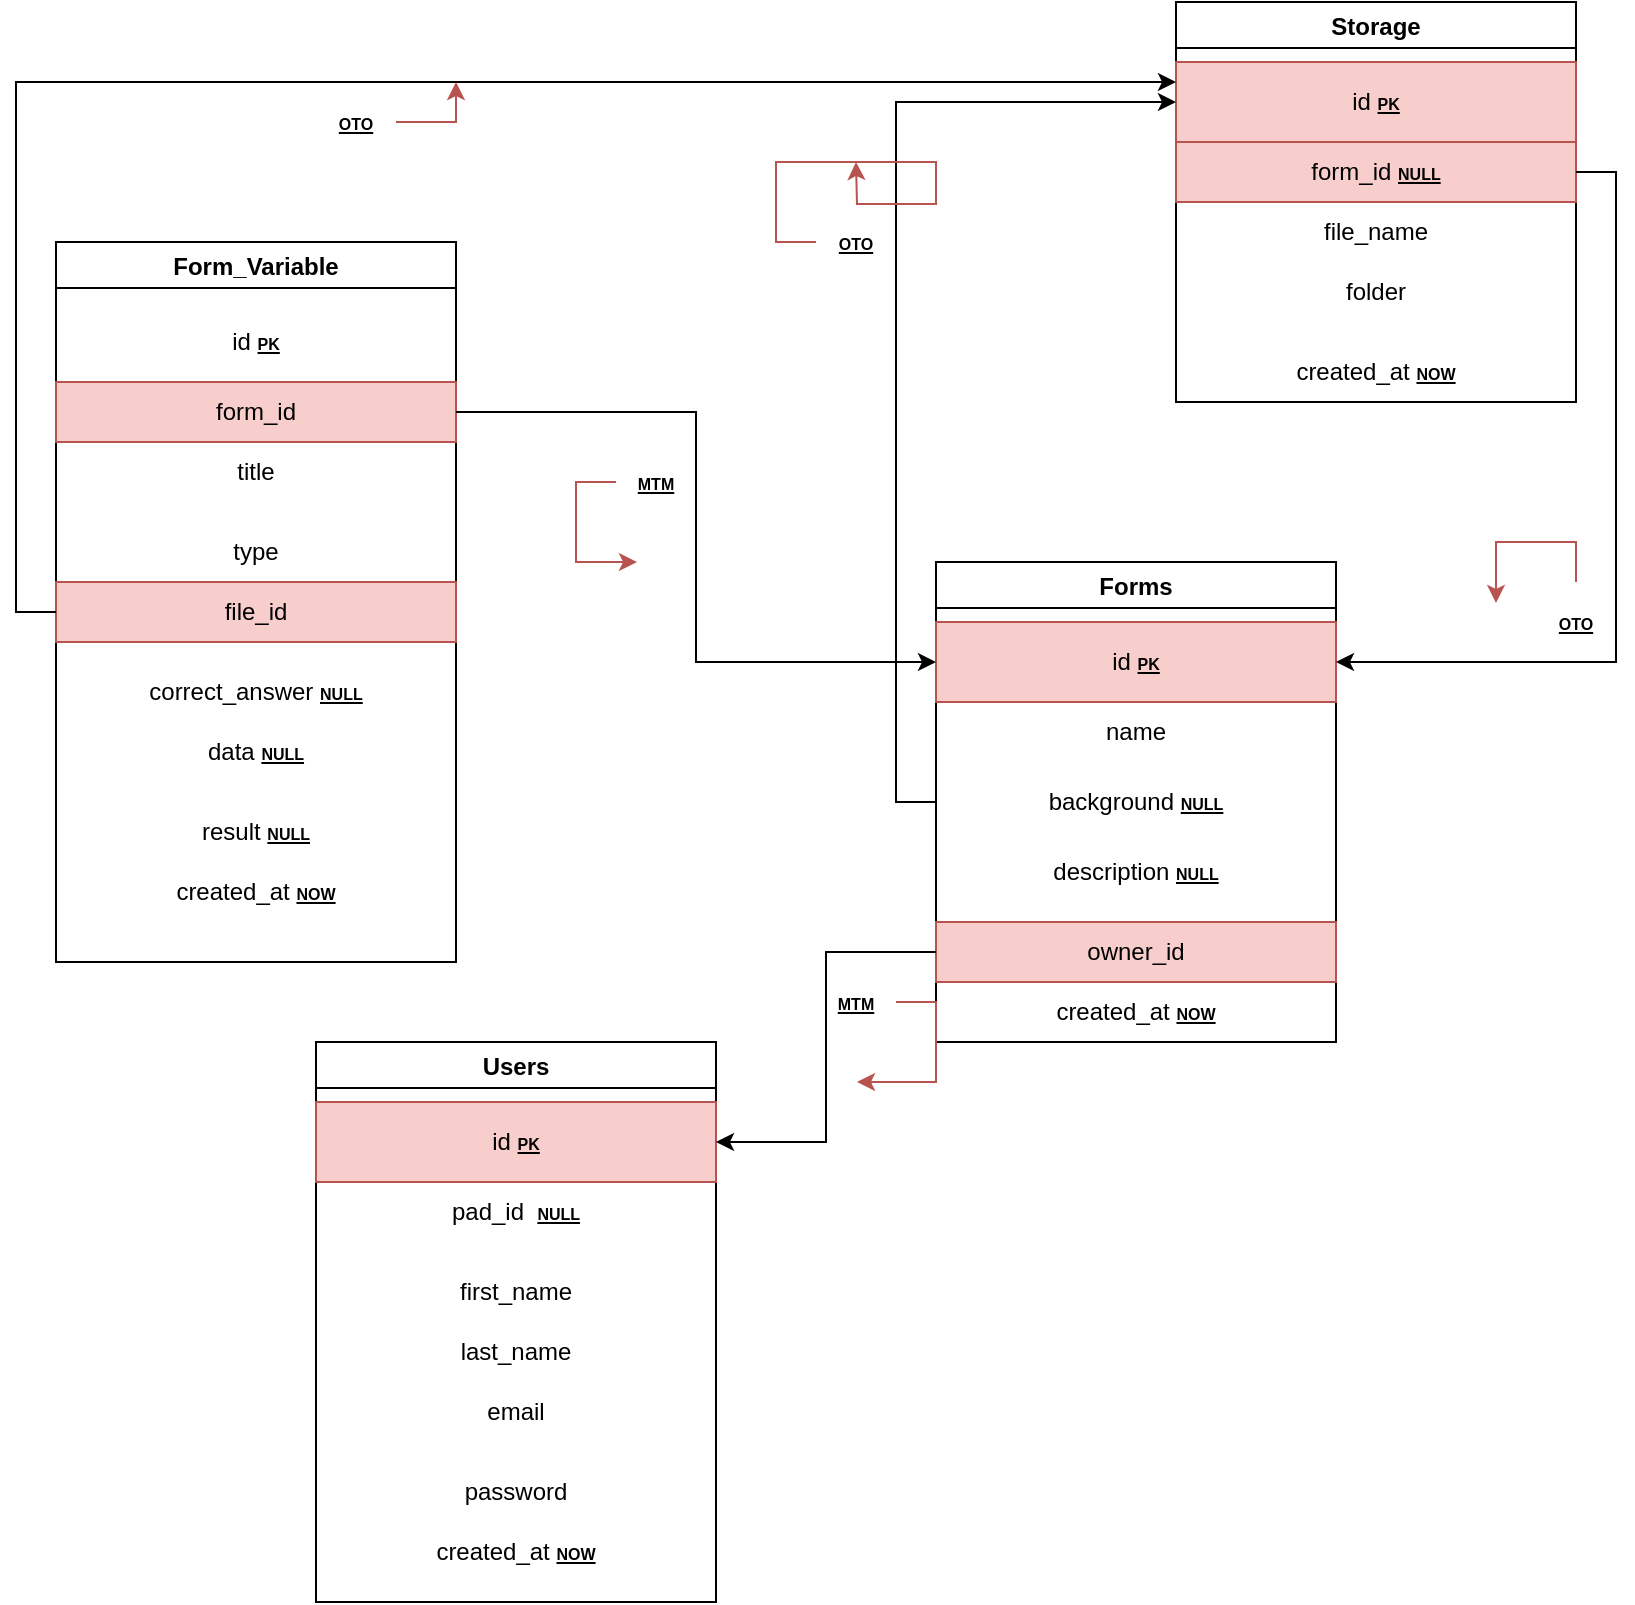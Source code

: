<mxfile version="20.3.0" type="device"><diagram name="Page-1" id="9f46799a-70d6-7492-0946-bef42562c5a5"><mxGraphModel dx="868" dy="513" grid="1" gridSize="10" guides="1" tooltips="1" connect="1" arrows="1" fold="1" page="1" pageScale="1" pageWidth="1100" pageHeight="850" background="none" math="0" shadow="0"><root><mxCell id="0"/><mxCell id="1" parent="0"/><mxCell id="I2J1kScRf1VZ4VsziFmw-1" value="Users" style="swimlane;" vertex="1" parent="1"><mxGeometry x="410" y="520" width="200" height="280" as="geometry"/></mxCell><mxCell id="I2J1kScRf1VZ4VsziFmw-2" value="id&amp;nbsp;&lt;b style=&quot;font-size: 8px;&quot;&gt;&lt;u&gt;PK&lt;/u&gt;&lt;/b&gt;" style="text;html=1;strokeColor=#b85450;fillColor=#f8cecc;align=center;verticalAlign=middle;whiteSpace=wrap;rounded=0;" vertex="1" parent="I2J1kScRf1VZ4VsziFmw-1"><mxGeometry y="30" width="200" height="40" as="geometry"/></mxCell><mxCell id="I2J1kScRf1VZ4VsziFmw-3" value="first_name" style="text;html=1;strokeColor=none;fillColor=none;align=center;verticalAlign=middle;whiteSpace=wrap;rounded=0;" vertex="1" parent="I2J1kScRf1VZ4VsziFmw-1"><mxGeometry y="110" width="200" height="30" as="geometry"/></mxCell><mxCell id="I2J1kScRf1VZ4VsziFmw-4" value="last_name" style="text;html=1;strokeColor=none;fillColor=none;align=center;verticalAlign=middle;whiteSpace=wrap;rounded=0;" vertex="1" parent="I2J1kScRf1VZ4VsziFmw-1"><mxGeometry y="140" width="200" height="30" as="geometry"/></mxCell><mxCell id="I2J1kScRf1VZ4VsziFmw-5" value="email" style="text;html=1;strokeColor=none;fillColor=none;align=center;verticalAlign=middle;whiteSpace=wrap;rounded=0;" vertex="1" parent="I2J1kScRf1VZ4VsziFmw-1"><mxGeometry y="170" width="200" height="30" as="geometry"/></mxCell><mxCell id="I2J1kScRf1VZ4VsziFmw-6" value="password" style="text;html=1;strokeColor=none;fillColor=none;align=center;verticalAlign=middle;whiteSpace=wrap;rounded=0;" vertex="1" parent="I2J1kScRf1VZ4VsziFmw-1"><mxGeometry y="210" width="200" height="30" as="geometry"/></mxCell><mxCell id="I2J1kScRf1VZ4VsziFmw-7" value="created_at&amp;nbsp;&lt;b style=&quot;font-size: 8px;&quot;&gt;&lt;u&gt;NOW&lt;/u&gt;&lt;/b&gt;" style="text;html=1;strokeColor=none;fillColor=none;align=center;verticalAlign=middle;whiteSpace=wrap;rounded=0;" vertex="1" parent="I2J1kScRf1VZ4VsziFmw-1"><mxGeometry y="240" width="200" height="30" as="geometry"/></mxCell><mxCell id="I2J1kScRf1VZ4VsziFmw-15" value="pad_id&amp;nbsp; &lt;font size=&quot;1&quot; style=&quot;&quot;&gt;&lt;b style=&quot;font-size: 8px;&quot;&gt;&lt;u&gt;NULL&lt;/u&gt;&lt;/b&gt;&lt;/font&gt;" style="text;html=1;strokeColor=none;fillColor=none;align=center;verticalAlign=middle;whiteSpace=wrap;rounded=0;" vertex="1" parent="I2J1kScRf1VZ4VsziFmw-1"><mxGeometry y="70" width="200" height="30" as="geometry"/></mxCell><mxCell id="I2J1kScRf1VZ4VsziFmw-8" value="Forms" style="swimlane;" vertex="1" parent="1"><mxGeometry x="720" y="280" width="200" height="240" as="geometry"/></mxCell><mxCell id="I2J1kScRf1VZ4VsziFmw-9" value="id&amp;nbsp;&lt;b style=&quot;font-size: 8px;&quot;&gt;&lt;u&gt;PK&lt;/u&gt;&lt;/b&gt;" style="text;html=1;strokeColor=#b85450;fillColor=#f8cecc;align=center;verticalAlign=middle;whiteSpace=wrap;rounded=0;" vertex="1" parent="I2J1kScRf1VZ4VsziFmw-8"><mxGeometry y="30" width="200" height="40" as="geometry"/></mxCell><mxCell id="I2J1kScRf1VZ4VsziFmw-10" value="name" style="text;html=1;strokeColor=none;fillColor=none;align=center;verticalAlign=middle;whiteSpace=wrap;rounded=0;" vertex="1" parent="I2J1kScRf1VZ4VsziFmw-8"><mxGeometry y="70" width="200" height="30" as="geometry"/></mxCell><mxCell id="I2J1kScRf1VZ4VsziFmw-16" value="description&amp;nbsp;&lt;b style=&quot;font-size: 8px;&quot;&gt;&lt;u&gt;NULL&lt;/u&gt;&lt;/b&gt;" style="text;html=1;strokeColor=none;fillColor=none;align=center;verticalAlign=middle;whiteSpace=wrap;rounded=0;" vertex="1" parent="I2J1kScRf1VZ4VsziFmw-8"><mxGeometry y="140" width="200" height="30" as="geometry"/></mxCell><mxCell id="I2J1kScRf1VZ4VsziFmw-17" value="created_at&amp;nbsp;&lt;b style=&quot;font-size: 8px;&quot;&gt;&lt;u&gt;NOW&lt;/u&gt;&lt;/b&gt;" style="text;html=1;strokeColor=none;fillColor=none;align=center;verticalAlign=middle;whiteSpace=wrap;rounded=0;" vertex="1" parent="I2J1kScRf1VZ4VsziFmw-8"><mxGeometry y="210" width="200" height="30" as="geometry"/></mxCell><mxCell id="I2J1kScRf1VZ4VsziFmw-18" value="owner_id" style="text;html=1;strokeColor=#b85450;fillColor=#f8cecc;align=center;verticalAlign=middle;whiteSpace=wrap;rounded=0;" vertex="1" parent="I2J1kScRf1VZ4VsziFmw-8"><mxGeometry y="180" width="200" height="30" as="geometry"/></mxCell><mxCell id="I2J1kScRf1VZ4VsziFmw-41" value="background&amp;nbsp;&lt;b style=&quot;font-size: 8px;&quot;&gt;&lt;u&gt;NULL&lt;/u&gt;&lt;/b&gt;" style="text;html=1;strokeColor=none;fillColor=none;align=center;verticalAlign=middle;whiteSpace=wrap;rounded=0;" vertex="1" parent="I2J1kScRf1VZ4VsziFmw-8"><mxGeometry y="105" width="200" height="30" as="geometry"/></mxCell><mxCell id="I2J1kScRf1VZ4VsziFmw-19" style="edgeStyle=orthogonalEdgeStyle;rounded=0;orthogonalLoop=1;jettySize=auto;html=1;exitX=0;exitY=0.5;exitDx=0;exitDy=0;entryX=1;entryY=0.5;entryDx=0;entryDy=0;fontSize=8;fillColor=#f8cecc;strokeColor=#000000;" edge="1" parent="1" source="I2J1kScRf1VZ4VsziFmw-18" target="I2J1kScRf1VZ4VsziFmw-2"><mxGeometry relative="1" as="geometry"/></mxCell><mxCell id="I2J1kScRf1VZ4VsziFmw-20" value="Form_Variable" style="swimlane;" vertex="1" parent="1"><mxGeometry x="280" y="120" width="200" height="360" as="geometry"/></mxCell><mxCell id="I2J1kScRf1VZ4VsziFmw-21" value="id&amp;nbsp;&lt;b style=&quot;font-size: 8px;&quot;&gt;&lt;u&gt;PK&lt;/u&gt;&lt;/b&gt;" style="text;html=1;align=center;verticalAlign=middle;whiteSpace=wrap;rounded=0;" vertex="1" parent="I2J1kScRf1VZ4VsziFmw-20"><mxGeometry y="30" width="200" height="40" as="geometry"/></mxCell><mxCell id="I2J1kScRf1VZ4VsziFmw-22" value="form_id" style="text;html=1;strokeColor=#b85450;fillColor=#f8cecc;align=center;verticalAlign=middle;whiteSpace=wrap;rounded=0;" vertex="1" parent="I2J1kScRf1VZ4VsziFmw-20"><mxGeometry y="70" width="200" height="30" as="geometry"/></mxCell><mxCell id="I2J1kScRf1VZ4VsziFmw-24" value="created_at&amp;nbsp;&lt;b style=&quot;font-size: 8px;&quot;&gt;&lt;u&gt;NOW&lt;/u&gt;&lt;/b&gt;" style="text;html=1;strokeColor=none;fillColor=none;align=center;verticalAlign=middle;whiteSpace=wrap;rounded=0;" vertex="1" parent="I2J1kScRf1VZ4VsziFmw-20"><mxGeometry y="310" width="200" height="30" as="geometry"/></mxCell><mxCell id="I2J1kScRf1VZ4VsziFmw-25" value="title" style="text;html=1;align=center;verticalAlign=middle;whiteSpace=wrap;rounded=0;" vertex="1" parent="I2J1kScRf1VZ4VsziFmw-20"><mxGeometry y="100" width="200" height="30" as="geometry"/></mxCell><mxCell id="I2J1kScRf1VZ4VsziFmw-29" value="type" style="text;html=1;align=center;verticalAlign=middle;whiteSpace=wrap;rounded=0;" vertex="1" parent="I2J1kScRf1VZ4VsziFmw-20"><mxGeometry y="140" width="200" height="30" as="geometry"/></mxCell><mxCell id="I2J1kScRf1VZ4VsziFmw-30" value="correct_answer&amp;nbsp;&lt;b style=&quot;font-size: 8px;&quot;&gt;&lt;u&gt;NULL&lt;/u&gt;&lt;/b&gt;" style="text;html=1;align=center;verticalAlign=middle;whiteSpace=wrap;rounded=0;" vertex="1" parent="I2J1kScRf1VZ4VsziFmw-20"><mxGeometry y="210" width="200" height="30" as="geometry"/></mxCell><mxCell id="I2J1kScRf1VZ4VsziFmw-31" value="data&amp;nbsp;&lt;b style=&quot;font-size: 8px;&quot;&gt;&lt;u&gt;NULL&lt;/u&gt;&lt;/b&gt;" style="text;html=1;align=center;verticalAlign=middle;whiteSpace=wrap;rounded=0;" vertex="1" parent="I2J1kScRf1VZ4VsziFmw-20"><mxGeometry y="240" width="200" height="30" as="geometry"/></mxCell><mxCell id="I2J1kScRf1VZ4VsziFmw-32" value="result&amp;nbsp;&lt;b style=&quot;font-size: 8px;&quot;&gt;&lt;u&gt;NULL&lt;/u&gt;&lt;/b&gt;" style="text;html=1;align=center;verticalAlign=middle;whiteSpace=wrap;rounded=0;" vertex="1" parent="I2J1kScRf1VZ4VsziFmw-20"><mxGeometry y="280" width="200" height="30" as="geometry"/></mxCell><mxCell id="I2J1kScRf1VZ4VsziFmw-45" value="file_id" style="text;html=1;align=center;verticalAlign=middle;whiteSpace=wrap;rounded=0;fillColor=#f8cecc;strokeColor=#b85450;" vertex="1" parent="I2J1kScRf1VZ4VsziFmw-20"><mxGeometry y="170" width="200" height="30" as="geometry"/></mxCell><mxCell id="I2J1kScRf1VZ4VsziFmw-26" style="edgeStyle=orthogonalEdgeStyle;rounded=0;orthogonalLoop=1;jettySize=auto;html=1;exitX=1;exitY=0.5;exitDx=0;exitDy=0;entryX=0;entryY=0.5;entryDx=0;entryDy=0;fontSize=8;" edge="1" parent="1" source="I2J1kScRf1VZ4VsziFmw-22" target="I2J1kScRf1VZ4VsziFmw-9"><mxGeometry relative="1" as="geometry"/></mxCell><mxCell id="I2J1kScRf1VZ4VsziFmw-52" style="edgeStyle=orthogonalEdgeStyle;rounded=0;orthogonalLoop=1;jettySize=auto;html=1;exitX=0;exitY=0.5;exitDx=0;exitDy=0;strokeColor=#b85450;fontSize=12;fillColor=#f8cecc;" edge="1" parent="1" source="I2J1kScRf1VZ4VsziFmw-27"><mxGeometry relative="1" as="geometry"><mxPoint x="570" y="280" as="targetPoint"/></mxGeometry></mxCell><mxCell id="I2J1kScRf1VZ4VsziFmw-27" value="&lt;b style=&quot;font-size: 8px;&quot;&gt;&lt;u&gt;MTM&lt;/u&gt;&lt;/b&gt;" style="text;html=1;align=center;verticalAlign=middle;whiteSpace=wrap;rounded=0;" vertex="1" parent="1"><mxGeometry x="560" y="220" width="40" height="40" as="geometry"/></mxCell><mxCell id="I2J1kScRf1VZ4VsziFmw-55" style="edgeStyle=orthogonalEdgeStyle;rounded=0;orthogonalLoop=1;jettySize=auto;html=1;exitX=1;exitY=0.5;exitDx=0;exitDy=0;strokeColor=#b85450;fontSize=12;fillColor=#f8cecc;" edge="1" parent="1" source="I2J1kScRf1VZ4VsziFmw-28"><mxGeometry relative="1" as="geometry"><mxPoint x="680" y="540" as="targetPoint"/></mxGeometry></mxCell><mxCell id="I2J1kScRf1VZ4VsziFmw-28" value="&lt;b style=&quot;font-size: 8px;&quot;&gt;&lt;u&gt;MTM&lt;/u&gt;&lt;/b&gt;" style="text;html=1;align=center;verticalAlign=middle;whiteSpace=wrap;rounded=0;" vertex="1" parent="1"><mxGeometry x="660" y="480" width="40" height="40" as="geometry"/></mxCell><mxCell id="I2J1kScRf1VZ4VsziFmw-33" value="Storage" style="swimlane;" vertex="1" parent="1"><mxGeometry x="840" width="200" height="200" as="geometry"/></mxCell><mxCell id="I2J1kScRf1VZ4VsziFmw-34" value="id&amp;nbsp;&lt;b style=&quot;font-size: 8px;&quot;&gt;&lt;u&gt;PK&lt;/u&gt;&lt;/b&gt;" style="text;html=1;align=center;verticalAlign=middle;whiteSpace=wrap;rounded=0;fillColor=#f8cecc;strokeColor=#b85450;" vertex="1" parent="I2J1kScRf1VZ4VsziFmw-33"><mxGeometry y="30" width="200" height="40" as="geometry"/></mxCell><mxCell id="I2J1kScRf1VZ4VsziFmw-35" value="file_name" style="text;html=1;strokeColor=none;fillColor=none;align=center;verticalAlign=middle;whiteSpace=wrap;rounded=0;" vertex="1" parent="I2J1kScRf1VZ4VsziFmw-33"><mxGeometry y="100" width="200" height="30" as="geometry"/></mxCell><mxCell id="I2J1kScRf1VZ4VsziFmw-36" value="folder" style="text;html=1;strokeColor=none;fillColor=none;align=center;verticalAlign=middle;whiteSpace=wrap;rounded=0;" vertex="1" parent="I2J1kScRf1VZ4VsziFmw-33"><mxGeometry y="130" width="200" height="30" as="geometry"/></mxCell><mxCell id="I2J1kScRf1VZ4VsziFmw-37" value="created_at&amp;nbsp;&lt;b style=&quot;font-size: 8px;&quot;&gt;&lt;u&gt;NOW&lt;/u&gt;&lt;/b&gt;" style="text;html=1;strokeColor=none;fillColor=none;align=center;verticalAlign=middle;whiteSpace=wrap;rounded=0;" vertex="1" parent="I2J1kScRf1VZ4VsziFmw-33"><mxGeometry y="170" width="200" height="30" as="geometry"/></mxCell><mxCell id="I2J1kScRf1VZ4VsziFmw-38" value="form_id&amp;nbsp;&lt;b style=&quot;font-size: 8px;&quot;&gt;&lt;u&gt;NULL&lt;/u&gt;&lt;/b&gt;" style="text;html=1;strokeColor=#b85450;fillColor=#f8cecc;align=center;verticalAlign=middle;whiteSpace=wrap;rounded=0;" vertex="1" parent="I2J1kScRf1VZ4VsziFmw-33"><mxGeometry y="70" width="200" height="30" as="geometry"/></mxCell><mxCell id="I2J1kScRf1VZ4VsziFmw-40" style="edgeStyle=orthogonalEdgeStyle;rounded=0;orthogonalLoop=1;jettySize=auto;html=1;exitX=1;exitY=0.5;exitDx=0;exitDy=0;entryX=1;entryY=0.5;entryDx=0;entryDy=0;strokeColor=#000000;fontSize=12;" edge="1" parent="1" source="I2J1kScRf1VZ4VsziFmw-38" target="I2J1kScRf1VZ4VsziFmw-9"><mxGeometry relative="1" as="geometry"/></mxCell><mxCell id="I2J1kScRf1VZ4VsziFmw-42" style="edgeStyle=orthogonalEdgeStyle;rounded=0;orthogonalLoop=1;jettySize=auto;html=1;exitX=0;exitY=0.5;exitDx=0;exitDy=0;entryX=0;entryY=0.5;entryDx=0;entryDy=0;strokeColor=#000000;fontSize=12;" edge="1" parent="1" source="I2J1kScRf1VZ4VsziFmw-41" target="I2J1kScRf1VZ4VsziFmw-34"><mxGeometry relative="1" as="geometry"/></mxCell><mxCell id="I2J1kScRf1VZ4VsziFmw-53" style="edgeStyle=orthogonalEdgeStyle;rounded=0;orthogonalLoop=1;jettySize=auto;html=1;exitX=0.5;exitY=0;exitDx=0;exitDy=0;strokeColor=#b85450;fontSize=12;fillColor=#f8cecc;" edge="1" parent="1" source="I2J1kScRf1VZ4VsziFmw-43"><mxGeometry relative="1" as="geometry"><mxPoint x="1000" y="300" as="targetPoint"/></mxGeometry></mxCell><mxCell id="I2J1kScRf1VZ4VsziFmw-43" value="&lt;b style=&quot;font-size: 8px;&quot;&gt;&lt;u&gt;OTO&lt;/u&gt;&lt;/b&gt;" style="text;html=1;align=center;verticalAlign=middle;whiteSpace=wrap;rounded=0;" vertex="1" parent="1"><mxGeometry x="1020" y="290" width="40" height="40" as="geometry"/></mxCell><mxCell id="I2J1kScRf1VZ4VsziFmw-51" style="edgeStyle=orthogonalEdgeStyle;rounded=0;orthogonalLoop=1;jettySize=auto;html=1;exitX=0;exitY=0.5;exitDx=0;exitDy=0;strokeColor=#b85450;fontSize=12;fillColor=#f8cecc;" edge="1" parent="1" source="I2J1kScRf1VZ4VsziFmw-44"><mxGeometry relative="1" as="geometry"><mxPoint x="680" y="80" as="targetPoint"/></mxGeometry></mxCell><mxCell id="I2J1kScRf1VZ4VsziFmw-44" value="&lt;b style=&quot;font-size: 8px;&quot;&gt;&lt;u&gt;OTO&lt;/u&gt;&lt;/b&gt;" style="text;html=1;align=center;verticalAlign=middle;whiteSpace=wrap;rounded=0;" vertex="1" parent="1"><mxGeometry x="660" y="100" width="40" height="40" as="geometry"/></mxCell><mxCell id="I2J1kScRf1VZ4VsziFmw-46" style="edgeStyle=orthogonalEdgeStyle;rounded=0;orthogonalLoop=1;jettySize=auto;html=1;exitX=0;exitY=0.5;exitDx=0;exitDy=0;entryX=0;entryY=0.25;entryDx=0;entryDy=0;strokeColor=#000000;fontSize=12;" edge="1" parent="1" source="I2J1kScRf1VZ4VsziFmw-45" target="I2J1kScRf1VZ4VsziFmw-34"><mxGeometry relative="1" as="geometry"/></mxCell><mxCell id="I2J1kScRf1VZ4VsziFmw-48" style="edgeStyle=orthogonalEdgeStyle;rounded=0;orthogonalLoop=1;jettySize=auto;html=1;exitX=1;exitY=0.5;exitDx=0;exitDy=0;strokeColor=#b85450;fontSize=12;fillColor=#f8cecc;" edge="1" parent="1" source="I2J1kScRf1VZ4VsziFmw-47"><mxGeometry relative="1" as="geometry"><mxPoint x="480" y="40" as="targetPoint"/></mxGeometry></mxCell><mxCell id="I2J1kScRf1VZ4VsziFmw-47" value="&lt;b style=&quot;font-size: 8px;&quot;&gt;&lt;u&gt;OTO&lt;/u&gt;&lt;/b&gt;" style="text;html=1;align=center;verticalAlign=middle;whiteSpace=wrap;rounded=0;" vertex="1" parent="1"><mxGeometry x="410" y="40" width="40" height="40" as="geometry"/></mxCell></root></mxGraphModel></diagram></mxfile>